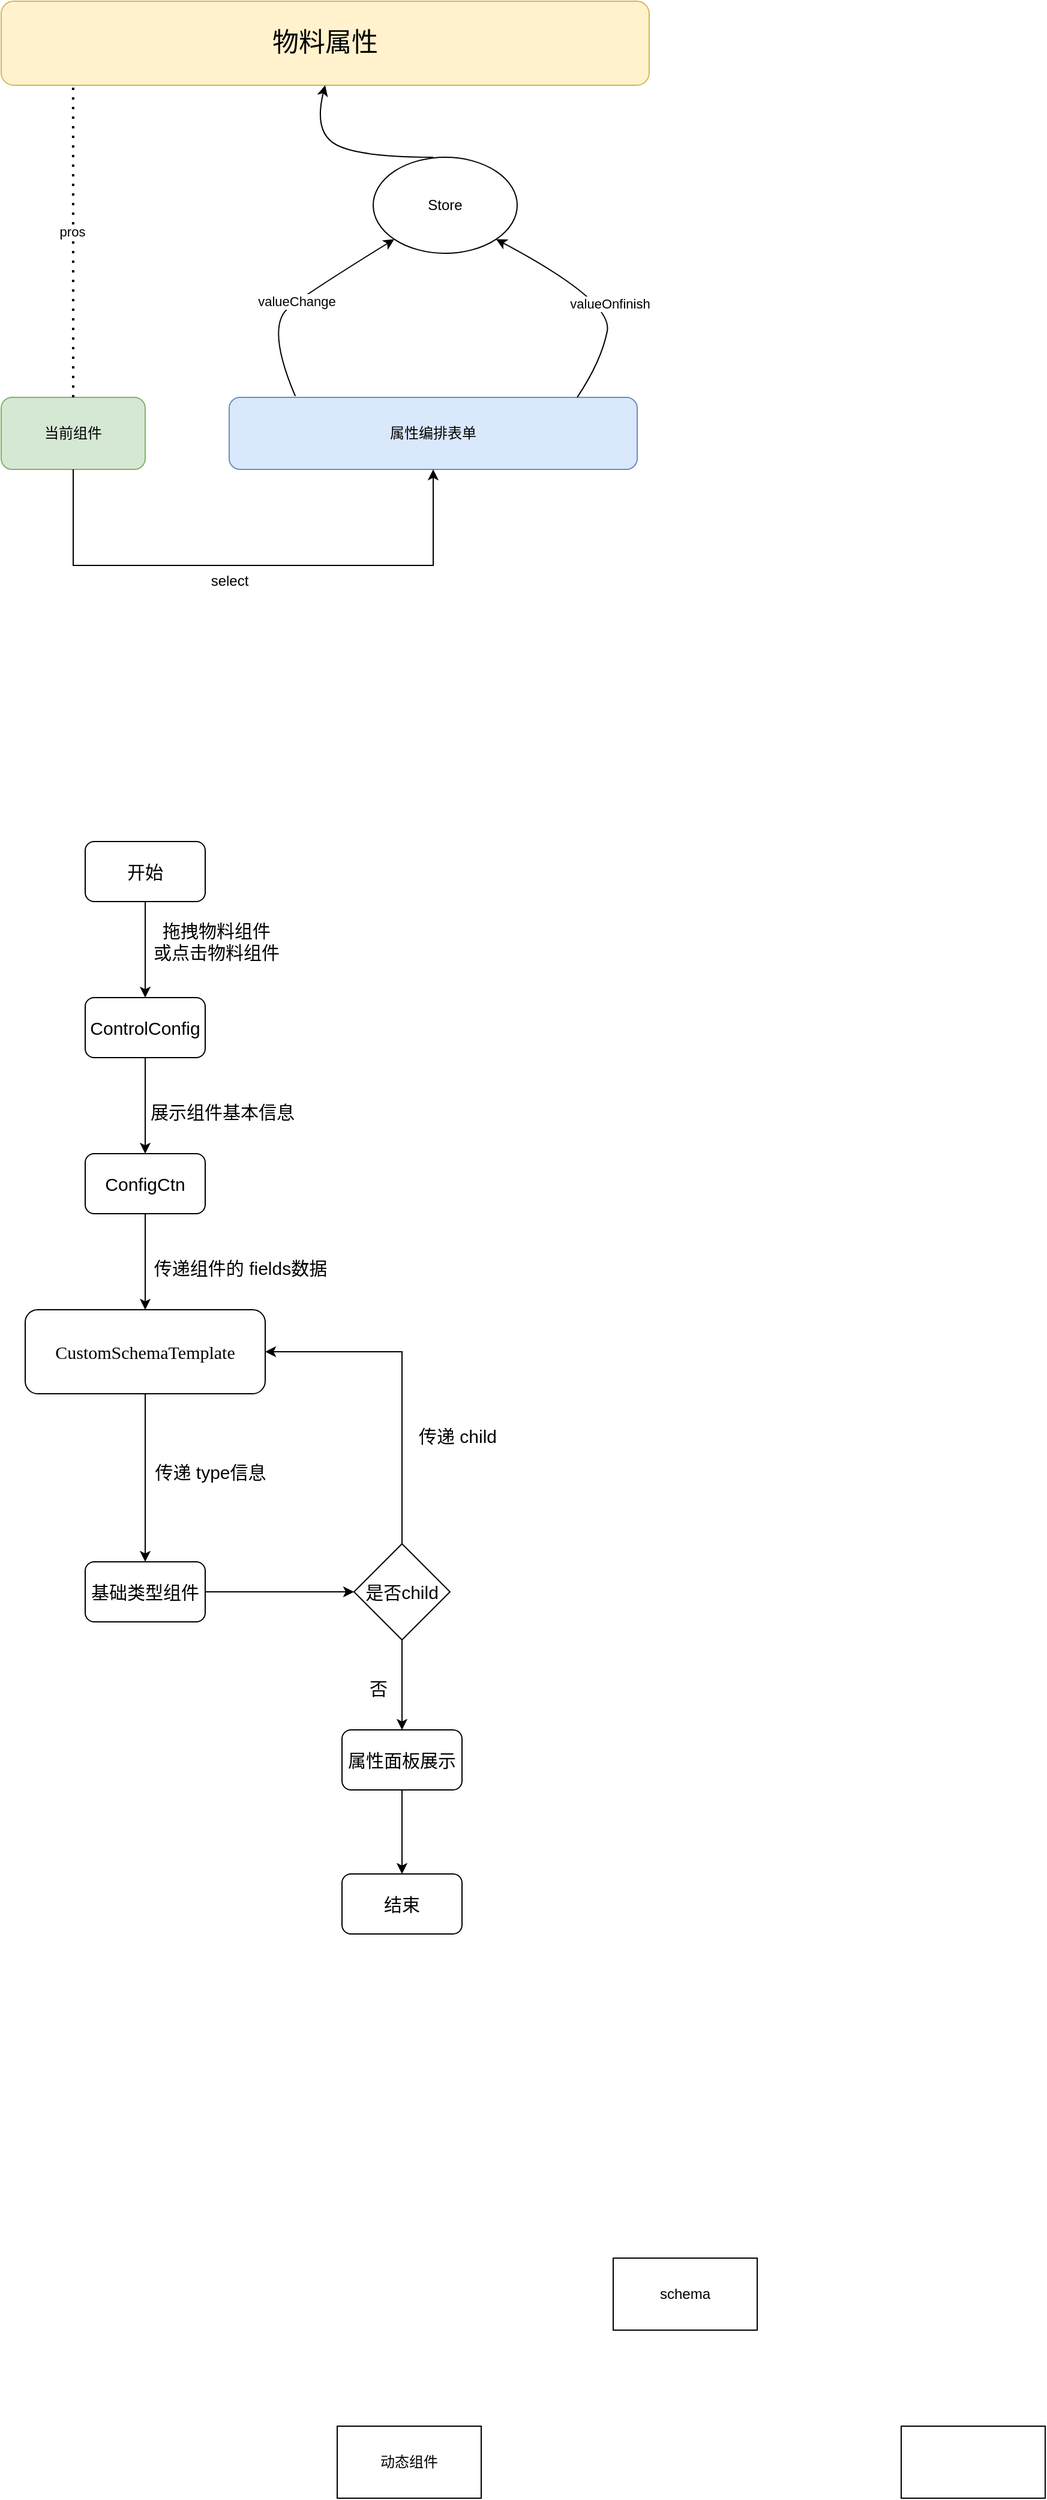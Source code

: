 <mxfile version="24.0.7" type="github">
  <diagram name="第 1 页" id="FVmoqseECFdzQfIaz5dA">
    <mxGraphModel dx="2074" dy="1146" grid="1" gridSize="10" guides="1" tooltips="1" connect="1" arrows="1" fold="1" page="1" pageScale="1" pageWidth="827" pageHeight="1169" math="0" shadow="0">
      <root>
        <mxCell id="0" />
        <mxCell id="1" parent="0" />
        <mxCell id="dtWQxq9f6VDPI3T3tL6_-1" value="物料属性" style="rounded=1;whiteSpace=wrap;html=1;fillColor=#fff2cc;strokeColor=#d6b656;fontSize=22;" parent="1" vertex="1">
          <mxGeometry x="120" y="50" width="540" height="70" as="geometry" />
        </mxCell>
        <mxCell id="dtWQxq9f6VDPI3T3tL6_-2" value="当前组件" style="rounded=1;whiteSpace=wrap;html=1;fillColor=#d5e8d4;strokeColor=#82b366;" parent="1" vertex="1">
          <mxGeometry x="120" y="380" width="120" height="60" as="geometry" />
        </mxCell>
        <mxCell id="dtWQxq9f6VDPI3T3tL6_-3" value="属性编排表单" style="rounded=1;whiteSpace=wrap;html=1;fillColor=#dae8fc;strokeColor=#6c8ebf;" parent="1" vertex="1">
          <mxGeometry x="310" y="380" width="340" height="60" as="geometry" />
        </mxCell>
        <mxCell id="dtWQxq9f6VDPI3T3tL6_-4" value="" style="endArrow=none;dashed=1;html=1;dashPattern=1 3;strokeWidth=2;rounded=0;entryX=0.111;entryY=1;entryDx=0;entryDy=0;entryPerimeter=0;exitX=0.5;exitY=0;exitDx=0;exitDy=0;exitPerimeter=0;" parent="1" source="dtWQxq9f6VDPI3T3tL6_-2" target="dtWQxq9f6VDPI3T3tL6_-1" edge="1">
          <mxGeometry width="50" height="50" relative="1" as="geometry">
            <mxPoint x="390" y="340" as="sourcePoint" />
            <mxPoint x="190" y="140" as="targetPoint" />
          </mxGeometry>
        </mxCell>
        <mxCell id="dtWQxq9f6VDPI3T3tL6_-5" value="pros" style="edgeLabel;html=1;align=center;verticalAlign=middle;resizable=0;points=[];" parent="dtWQxq9f6VDPI3T3tL6_-4" vertex="1" connectable="0">
          <mxGeometry x="0.061" y="1" relative="1" as="geometry">
            <mxPoint as="offset" />
          </mxGeometry>
        </mxCell>
        <mxCell id="dtWQxq9f6VDPI3T3tL6_-6" value="" style="endArrow=classic;html=1;rounded=0;exitX=0.5;exitY=1;exitDx=0;exitDy=0;entryX=0.5;entryY=1;entryDx=0;entryDy=0;" parent="1" source="dtWQxq9f6VDPI3T3tL6_-2" target="dtWQxq9f6VDPI3T3tL6_-3" edge="1">
          <mxGeometry width="50" height="50" relative="1" as="geometry">
            <mxPoint x="390" y="340" as="sourcePoint" />
            <mxPoint x="480" y="520" as="targetPoint" />
            <Array as="points">
              <mxPoint x="180" y="520" />
              <mxPoint x="480" y="520" />
            </Array>
          </mxGeometry>
        </mxCell>
        <mxCell id="dtWQxq9f6VDPI3T3tL6_-7" value="select" style="text;html=1;align=center;verticalAlign=middle;resizable=0;points=[];autosize=1;strokeColor=none;fillColor=none;" parent="1" vertex="1">
          <mxGeometry x="285" y="518" width="50" height="30" as="geometry" />
        </mxCell>
        <mxCell id="dtWQxq9f6VDPI3T3tL6_-9" value="Store" style="ellipse;whiteSpace=wrap;html=1;" parent="1" vertex="1">
          <mxGeometry x="430" y="180" width="120" height="80" as="geometry" />
        </mxCell>
        <mxCell id="dtWQxq9f6VDPI3T3tL6_-10" value="" style="curved=1;endArrow=classic;html=1;rounded=0;entryX=0.5;entryY=1;entryDx=0;entryDy=0;" parent="1" target="dtWQxq9f6VDPI3T3tL6_-1" edge="1">
          <mxGeometry width="50" height="50" relative="1" as="geometry">
            <mxPoint x="480" y="180" as="sourcePoint" />
            <mxPoint x="400" y="200" as="targetPoint" />
            <Array as="points">
              <mxPoint x="420" y="180" />
              <mxPoint x="380" y="160" />
            </Array>
          </mxGeometry>
        </mxCell>
        <mxCell id="dtWQxq9f6VDPI3T3tL6_-11" value="valueChange" style="curved=1;endArrow=classic;html=1;rounded=0;exitX=0.162;exitY=-0.017;exitDx=0;exitDy=0;exitPerimeter=0;entryX=0;entryY=1;entryDx=0;entryDy=0;" parent="1" source="dtWQxq9f6VDPI3T3tL6_-3" target="dtWQxq9f6VDPI3T3tL6_-9" edge="1">
          <mxGeometry width="50" height="50" relative="1" as="geometry">
            <mxPoint x="390" y="340" as="sourcePoint" />
            <mxPoint x="440" y="290" as="targetPoint" />
            <Array as="points">
              <mxPoint x="340" y="320" />
              <mxPoint x="380" y="290" />
            </Array>
          </mxGeometry>
        </mxCell>
        <mxCell id="dtWQxq9f6VDPI3T3tL6_-12" value="" style="curved=1;endArrow=classic;html=1;rounded=0;entryX=1;entryY=1;entryDx=0;entryDy=0;" parent="1" target="dtWQxq9f6VDPI3T3tL6_-9" edge="1">
          <mxGeometry width="50" height="50" relative="1" as="geometry">
            <mxPoint x="600" y="380" as="sourcePoint" />
            <mxPoint x="458" y="258" as="targetPoint" />
            <Array as="points">
              <mxPoint x="620" y="350" />
              <mxPoint x="630" y="300" />
            </Array>
          </mxGeometry>
        </mxCell>
        <mxCell id="dtWQxq9f6VDPI3T3tL6_-13" value="valueOnfinish" style="edgeLabel;html=1;align=center;verticalAlign=middle;resizable=0;points=[];" parent="dtWQxq9f6VDPI3T3tL6_-12" vertex="1" connectable="0">
          <mxGeometry x="-0.1" y="3" relative="1" as="geometry">
            <mxPoint as="offset" />
          </mxGeometry>
        </mxCell>
        <mxCell id="yKcdB8pcACayNJ6NkOnH-9" value="" style="edgeStyle=orthogonalEdgeStyle;rounded=0;orthogonalLoop=1;jettySize=auto;html=1;fontSize=15;" parent="1" source="yKcdB8pcACayNJ6NkOnH-6" target="yKcdB8pcACayNJ6NkOnH-8" edge="1">
          <mxGeometry relative="1" as="geometry" />
        </mxCell>
        <mxCell id="yKcdB8pcACayNJ6NkOnH-6" value="开始" style="rounded=1;whiteSpace=wrap;html=1;fontSize=15;" parent="1" vertex="1">
          <mxGeometry x="190" y="750" width="100" height="50" as="geometry" />
        </mxCell>
        <mxCell id="yKcdB8pcACayNJ6NkOnH-11" value="" style="edgeStyle=orthogonalEdgeStyle;rounded=0;orthogonalLoop=1;jettySize=auto;html=1;fontSize=15;" parent="1" source="yKcdB8pcACayNJ6NkOnH-8" target="yKcdB8pcACayNJ6NkOnH-10" edge="1">
          <mxGeometry relative="1" as="geometry" />
        </mxCell>
        <mxCell id="yKcdB8pcACayNJ6NkOnH-8" value="ControlConfig" style="rounded=1;whiteSpace=wrap;html=1;fontSize=15;" parent="1" vertex="1">
          <mxGeometry x="190" y="880" width="100" height="50" as="geometry" />
        </mxCell>
        <mxCell id="yKcdB8pcACayNJ6NkOnH-13" value="" style="edgeStyle=orthogonalEdgeStyle;rounded=0;orthogonalLoop=1;jettySize=auto;html=1;fontSize=15;" parent="1" source="yKcdB8pcACayNJ6NkOnH-10" edge="1">
          <mxGeometry relative="1" as="geometry">
            <mxPoint x="240" y="1140" as="targetPoint" />
          </mxGeometry>
        </mxCell>
        <mxCell id="yKcdB8pcACayNJ6NkOnH-10" value="ConfigCtn" style="rounded=1;whiteSpace=wrap;html=1;fontSize=15;" parent="1" vertex="1">
          <mxGeometry x="190" y="1010" width="100" height="50" as="geometry" />
        </mxCell>
        <mxCell id="yKcdB8pcACayNJ6NkOnH-17" value="" style="edgeStyle=orthogonalEdgeStyle;rounded=0;orthogonalLoop=1;jettySize=auto;html=1;fontSize=15;" parent="1" source="yKcdB8pcACayNJ6NkOnH-14" target="yKcdB8pcACayNJ6NkOnH-16" edge="1">
          <mxGeometry relative="1" as="geometry" />
        </mxCell>
        <mxCell id="yKcdB8pcACayNJ6NkOnH-14" value="&lt;p class=&quot;MsoNormal&quot; style=&quot;margin: 0pt 0pt 0.0pt; text-align: justify; font-family: &amp;quot;Times New Roman&amp;quot;; font-size: 15px;&quot;&gt;C&lt;span style=&quot;font-family: 宋体; font-size: 15px;&quot;&gt;ustom&lt;/span&gt;&lt;span style=&quot;font-family: 宋体; font-size: 15px;&quot;&gt;S&lt;/span&gt;&lt;span style=&quot;font-family: 宋体; font-size: 15px;&quot;&gt;chema&lt;/span&gt;&lt;span style=&quot;font-family: 宋体; font-size: 15px;&quot;&gt;T&lt;/span&gt;&lt;span style=&quot;font-family: 宋体; font-size: 15px;&quot;&gt;emplate&lt;/span&gt;&lt;/p&gt;" style="rounded=1;whiteSpace=wrap;html=1;fontSize=15;" parent="1" vertex="1">
          <mxGeometry x="140" y="1140" width="200" height="70" as="geometry" />
        </mxCell>
        <mxCell id="yKcdB8pcACayNJ6NkOnH-57" value="" style="edgeStyle=orthogonalEdgeStyle;rounded=0;orthogonalLoop=1;jettySize=auto;html=1;fontSize=15;" parent="1" source="yKcdB8pcACayNJ6NkOnH-16" target="yKcdB8pcACayNJ6NkOnH-56" edge="1">
          <mxGeometry relative="1" as="geometry" />
        </mxCell>
        <mxCell id="yKcdB8pcACayNJ6NkOnH-16" value="基础类型组件" style="rounded=1;whiteSpace=wrap;html=1;fontSize=15;" parent="1" vertex="1">
          <mxGeometry x="190" y="1350" width="100" height="50" as="geometry" />
        </mxCell>
        <mxCell id="yKcdB8pcACayNJ6NkOnH-22" value="" style="edgeStyle=orthogonalEdgeStyle;rounded=0;orthogonalLoop=1;jettySize=auto;html=1;fontSize=15;" parent="1" source="yKcdB8pcACayNJ6NkOnH-19" target="yKcdB8pcACayNJ6NkOnH-21" edge="1">
          <mxGeometry relative="1" as="geometry" />
        </mxCell>
        <mxCell id="yKcdB8pcACayNJ6NkOnH-19" value="属性面板展示" style="rounded=1;whiteSpace=wrap;html=1;fontSize=15;" parent="1" vertex="1">
          <mxGeometry x="404" y="1490" width="100" height="50" as="geometry" />
        </mxCell>
        <mxCell id="yKcdB8pcACayNJ6NkOnH-21" value="结束" style="rounded=1;whiteSpace=wrap;html=1;fontSize=15;" parent="1" vertex="1">
          <mxGeometry x="404" y="1610" width="100" height="50" as="geometry" />
        </mxCell>
        <mxCell id="yKcdB8pcACayNJ6NkOnH-44" value="schema" style="rounded=0;whiteSpace=wrap;html=1;" parent="1" vertex="1">
          <mxGeometry x="630" y="1930" width="120" height="60" as="geometry" />
        </mxCell>
        <mxCell id="yKcdB8pcACayNJ6NkOnH-45" value="动态组件" style="rounded=0;whiteSpace=wrap;html=1;" parent="1" vertex="1">
          <mxGeometry x="400" y="2070" width="120" height="60" as="geometry" />
        </mxCell>
        <mxCell id="yKcdB8pcACayNJ6NkOnH-47" value="" style="rounded=0;whiteSpace=wrap;html=1;" parent="1" vertex="1">
          <mxGeometry x="870" y="2070" width="120" height="60" as="geometry" />
        </mxCell>
        <mxCell id="yKcdB8pcACayNJ6NkOnH-52" value="拖拽物料组件&lt;br style=&quot;font-size: 15px;&quot;&gt;或点击物料组件" style="text;html=1;align=center;verticalAlign=middle;resizable=0;points=[];autosize=1;strokeColor=none;fillColor=none;fontSize=15;" parent="1" vertex="1">
          <mxGeometry x="234" y="808" width="130" height="50" as="geometry" />
        </mxCell>
        <mxCell id="yKcdB8pcACayNJ6NkOnH-53" value="展示组件基本信息" style="text;html=1;align=center;verticalAlign=middle;resizable=0;points=[];autosize=1;strokeColor=none;fillColor=none;fontSize=15;" parent="1" vertex="1">
          <mxGeometry x="234" y="960" width="140" height="30" as="geometry" />
        </mxCell>
        <mxCell id="yKcdB8pcACayNJ6NkOnH-54" value="传递组件的 fields数据" style="text;html=1;align=center;verticalAlign=middle;resizable=0;points=[];autosize=1;strokeColor=none;fillColor=none;fontSize=15;" parent="1" vertex="1">
          <mxGeometry x="234" y="1090" width="170" height="30" as="geometry" />
        </mxCell>
        <mxCell id="yKcdB8pcACayNJ6NkOnH-55" value="传递 type信息" style="text;html=1;align=center;verticalAlign=middle;resizable=0;points=[];autosize=1;strokeColor=none;fillColor=none;fontSize=15;" parent="1" vertex="1">
          <mxGeometry x="234" y="1260" width="120" height="30" as="geometry" />
        </mxCell>
        <mxCell id="yKcdB8pcACayNJ6NkOnH-62" style="edgeStyle=orthogonalEdgeStyle;rounded=0;orthogonalLoop=1;jettySize=auto;html=1;exitX=0.5;exitY=0;exitDx=0;exitDy=0;entryX=1;entryY=0.5;entryDx=0;entryDy=0;fontSize=15;" parent="1" source="yKcdB8pcACayNJ6NkOnH-56" target="yKcdB8pcACayNJ6NkOnH-14" edge="1">
          <mxGeometry relative="1" as="geometry" />
        </mxCell>
        <mxCell id="yKcdB8pcACayNJ6NkOnH-64" value="" style="edgeStyle=orthogonalEdgeStyle;rounded=0;orthogonalLoop=1;jettySize=auto;html=1;fontSize=15;" parent="1" source="yKcdB8pcACayNJ6NkOnH-56" target="yKcdB8pcACayNJ6NkOnH-19" edge="1">
          <mxGeometry relative="1" as="geometry" />
        </mxCell>
        <mxCell id="yKcdB8pcACayNJ6NkOnH-56" value="是否child" style="rhombus;whiteSpace=wrap;html=1;fontSize=15;" parent="1" vertex="1">
          <mxGeometry x="414" y="1335" width="80" height="80" as="geometry" />
        </mxCell>
        <mxCell id="yKcdB8pcACayNJ6NkOnH-59" value="否" style="text;html=1;align=center;verticalAlign=middle;resizable=0;points=[];autosize=1;strokeColor=none;fillColor=none;fontSize=15;" parent="1" vertex="1">
          <mxGeometry x="414" y="1440" width="40" height="30" as="geometry" />
        </mxCell>
        <mxCell id="yKcdB8pcACayNJ6NkOnH-63" value="传递 child" style="text;html=1;align=center;verticalAlign=middle;resizable=0;points=[];autosize=1;strokeColor=none;fillColor=none;fontSize=15;" parent="1" vertex="1">
          <mxGeometry x="455" y="1230" width="90" height="30" as="geometry" />
        </mxCell>
      </root>
    </mxGraphModel>
  </diagram>
</mxfile>
